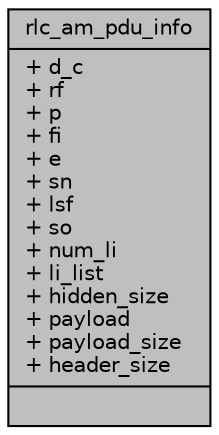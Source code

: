 digraph "rlc_am_pdu_info"
{
 // LATEX_PDF_SIZE
  edge [fontname="Helvetica",fontsize="10",labelfontname="Helvetica",labelfontsize="10"];
  node [fontname="Helvetica",fontsize="10",shape=record];
  Node1 [label="{rlc_am_pdu_info\n|+ d_c\l+ rf\l+ p\l+ fi\l+ e\l+ sn\l+ lsf\l+ so\l+ num_li\l+ li_list\l+ hidden_size\l+ payload\l+ payload_size\l+ header_size\l|}",height=0.2,width=0.4,color="black", fillcolor="grey75", style="filled", fontcolor="black",tooltip=" "];
}

